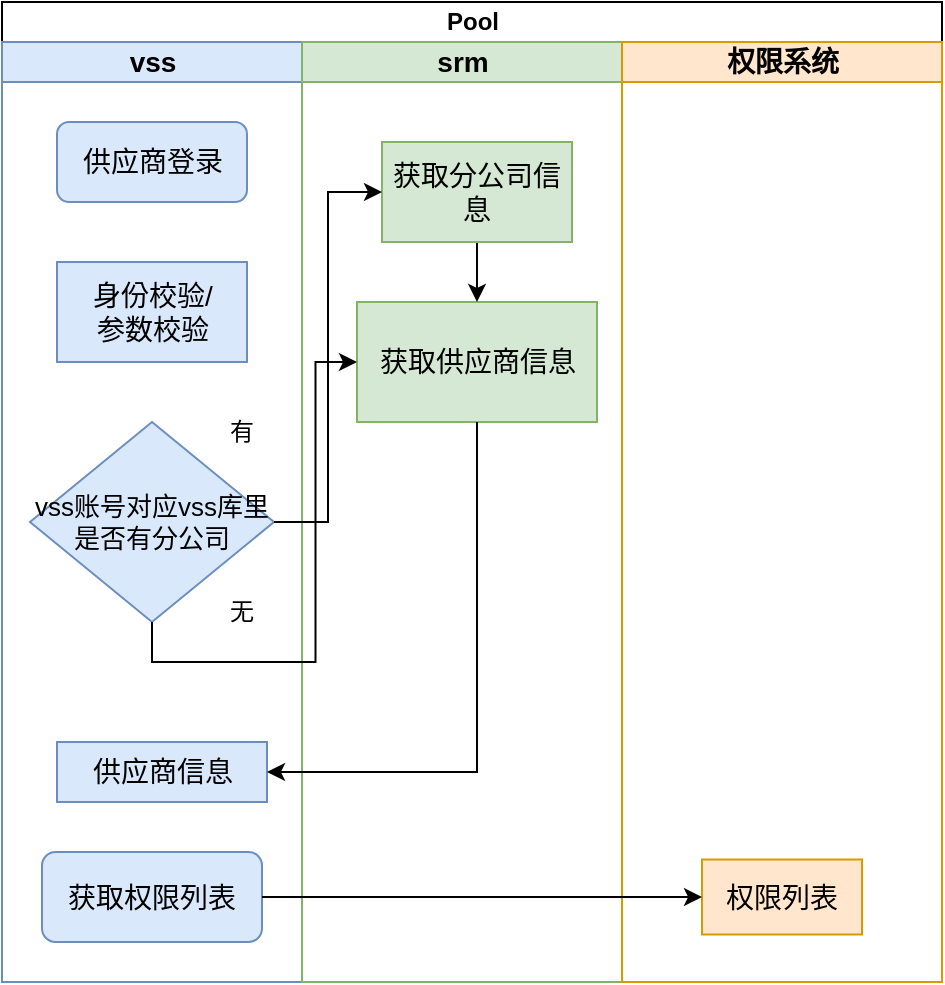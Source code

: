 <mxfile version="21.3.7" type="github">
  <diagram name="第 1 页" id="hKotlRG_EhDGlzBCMVON">
    <mxGraphModel dx="1149" dy="645" grid="1" gridSize="10" guides="1" tooltips="1" connect="1" arrows="1" fold="1" page="1" pageScale="1" pageWidth="827" pageHeight="1169" math="0" shadow="0">
      <root>
        <mxCell id="0" />
        <mxCell id="1" parent="0" />
        <mxCell id="Xdsy7XZofjhry8KeQ4Lq-1" value="Pool" style="swimlane;childLayout=stackLayout;resizeParent=1;resizeParentMax=0;startSize=20;html=1;" vertex="1" parent="1">
          <mxGeometry x="190.0" y="160" width="470" height="490" as="geometry" />
        </mxCell>
        <mxCell id="Xdsy7XZofjhry8KeQ4Lq-2" value="&lt;font style=&quot;font-size: 14px;&quot;&gt;vss&lt;/font&gt;" style="swimlane;startSize=20;html=1;fillColor=#dae8fc;strokeColor=#6c8ebf;" vertex="1" parent="Xdsy7XZofjhry8KeQ4Lq-1">
          <mxGeometry y="20" width="150" height="470" as="geometry" />
        </mxCell>
        <mxCell id="Xdsy7XZofjhry8KeQ4Lq-5" value="&lt;font style=&quot;font-size: 14px;&quot;&gt;供应商登录&lt;/font&gt;" style="rounded=1;whiteSpace=wrap;html=1;fillColor=#dae8fc;strokeColor=#6c8ebf;" vertex="1" parent="Xdsy7XZofjhry8KeQ4Lq-2">
          <mxGeometry x="27.5" y="40" width="95" height="40" as="geometry" />
        </mxCell>
        <mxCell id="Xdsy7XZofjhry8KeQ4Lq-6" value="&lt;font style=&quot;font-size: 14px;&quot;&gt;身份校验/&lt;br&gt;参数校验&lt;/font&gt;" style="rounded=0;whiteSpace=wrap;html=1;fillColor=#dae8fc;strokeColor=#6c8ebf;" vertex="1" parent="Xdsy7XZofjhry8KeQ4Lq-2">
          <mxGeometry x="27.5" y="110" width="95" height="50" as="geometry" />
        </mxCell>
        <mxCell id="Xdsy7XZofjhry8KeQ4Lq-8" value="&lt;font style=&quot;font-size: 13px;&quot;&gt;vss账号对应vss库里是否有分公司&lt;/font&gt;" style="rhombus;whiteSpace=wrap;html=1;fillColor=#dae8fc;strokeColor=#6c8ebf;" vertex="1" parent="Xdsy7XZofjhry8KeQ4Lq-2">
          <mxGeometry x="14" y="190" width="122" height="100" as="geometry" />
        </mxCell>
        <mxCell id="Xdsy7XZofjhry8KeQ4Lq-13" value="有" style="text;html=1;strokeColor=none;fillColor=none;align=center;verticalAlign=middle;whiteSpace=wrap;rounded=0;" vertex="1" parent="Xdsy7XZofjhry8KeQ4Lq-2">
          <mxGeometry x="90.0" y="180" width="60" height="30" as="geometry" />
        </mxCell>
        <mxCell id="Xdsy7XZofjhry8KeQ4Lq-19" value="无" style="text;html=1;strokeColor=none;fillColor=none;align=center;verticalAlign=middle;whiteSpace=wrap;rounded=0;" vertex="1" parent="Xdsy7XZofjhry8KeQ4Lq-2">
          <mxGeometry x="90.0" y="270" width="60" height="30" as="geometry" />
        </mxCell>
        <mxCell id="Xdsy7XZofjhry8KeQ4Lq-21" value="&lt;font style=&quot;font-size: 14px;&quot;&gt;供应商信息&lt;/font&gt;" style="rounded=0;whiteSpace=wrap;html=1;fillColor=#dae8fc;strokeColor=#6c8ebf;" vertex="1" parent="Xdsy7XZofjhry8KeQ4Lq-2">
          <mxGeometry x="27.5" y="350" width="105" height="30" as="geometry" />
        </mxCell>
        <mxCell id="Xdsy7XZofjhry8KeQ4Lq-23" value="&lt;font style=&quot;font-size: 14px;&quot;&gt;获取权限列表&lt;/font&gt;" style="rounded=1;whiteSpace=wrap;html=1;fillColor=#dae8fc;strokeColor=#6c8ebf;" vertex="1" parent="Xdsy7XZofjhry8KeQ4Lq-2">
          <mxGeometry x="20" y="405" width="110" height="45" as="geometry" />
        </mxCell>
        <mxCell id="Xdsy7XZofjhry8KeQ4Lq-3" value="&lt;font style=&quot;font-size: 14px;&quot;&gt;srm&lt;/font&gt;" style="swimlane;startSize=20;html=1;fillColor=#d5e8d4;strokeColor=#82b366;" vertex="1" parent="Xdsy7XZofjhry8KeQ4Lq-1">
          <mxGeometry x="150" y="20" width="160" height="470" as="geometry" />
        </mxCell>
        <mxCell id="Xdsy7XZofjhry8KeQ4Lq-9" value="&lt;font style=&quot;font-size: 14px;&quot;&gt;获取供应商信息&lt;/font&gt;" style="rounded=0;whiteSpace=wrap;html=1;fillColor=#d5e8d4;strokeColor=#82b366;" vertex="1" parent="Xdsy7XZofjhry8KeQ4Lq-3">
          <mxGeometry x="27.5" y="130" width="120" height="60" as="geometry" />
        </mxCell>
        <mxCell id="Xdsy7XZofjhry8KeQ4Lq-20" style="edgeStyle=orthogonalEdgeStyle;rounded=0;orthogonalLoop=1;jettySize=auto;html=1;exitX=0.5;exitY=1;exitDx=0;exitDy=0;entryX=0.5;entryY=0;entryDx=0;entryDy=0;" edge="1" parent="Xdsy7XZofjhry8KeQ4Lq-3" source="Xdsy7XZofjhry8KeQ4Lq-10" target="Xdsy7XZofjhry8KeQ4Lq-9">
          <mxGeometry relative="1" as="geometry" />
        </mxCell>
        <mxCell id="Xdsy7XZofjhry8KeQ4Lq-10" value="&lt;span style=&quot;font-size: 14px;&quot;&gt;获取分公司信息&lt;/span&gt;" style="rounded=0;whiteSpace=wrap;html=1;fillColor=#d5e8d4;strokeColor=#82b366;" vertex="1" parent="Xdsy7XZofjhry8KeQ4Lq-3">
          <mxGeometry x="40" y="50" width="95" height="50" as="geometry" />
        </mxCell>
        <mxCell id="Xdsy7XZofjhry8KeQ4Lq-4" value="&lt;span style=&quot;font-size: 14px;&quot;&gt;权限系统&lt;/span&gt;" style="swimlane;startSize=20;html=1;fillColor=#ffe6cc;strokeColor=#d79b00;" vertex="1" parent="Xdsy7XZofjhry8KeQ4Lq-1">
          <mxGeometry x="310" y="20" width="160" height="470" as="geometry" />
        </mxCell>
        <mxCell id="Xdsy7XZofjhry8KeQ4Lq-24" value="&lt;span style=&quot;font-size: 14px;&quot;&gt;权限列表&lt;/span&gt;" style="rounded=0;whiteSpace=wrap;html=1;fillColor=#ffe6cc;strokeColor=#d79b00;" vertex="1" parent="Xdsy7XZofjhry8KeQ4Lq-4">
          <mxGeometry x="40" y="408.75" width="80" height="37.5" as="geometry" />
        </mxCell>
        <mxCell id="Xdsy7XZofjhry8KeQ4Lq-11" style="edgeStyle=orthogonalEdgeStyle;rounded=0;orthogonalLoop=1;jettySize=auto;html=1;exitX=1;exitY=0.5;exitDx=0;exitDy=0;entryX=0;entryY=0.5;entryDx=0;entryDy=0;" edge="1" parent="Xdsy7XZofjhry8KeQ4Lq-1" source="Xdsy7XZofjhry8KeQ4Lq-8" target="Xdsy7XZofjhry8KeQ4Lq-10">
          <mxGeometry relative="1" as="geometry" />
        </mxCell>
        <mxCell id="Xdsy7XZofjhry8KeQ4Lq-12" style="edgeStyle=orthogonalEdgeStyle;rounded=0;orthogonalLoop=1;jettySize=auto;html=1;exitX=0.5;exitY=1;exitDx=0;exitDy=0;entryX=0;entryY=0.5;entryDx=0;entryDy=0;" edge="1" parent="Xdsy7XZofjhry8KeQ4Lq-1" source="Xdsy7XZofjhry8KeQ4Lq-8" target="Xdsy7XZofjhry8KeQ4Lq-9">
          <mxGeometry relative="1" as="geometry" />
        </mxCell>
        <mxCell id="Xdsy7XZofjhry8KeQ4Lq-22" style="edgeStyle=orthogonalEdgeStyle;rounded=0;orthogonalLoop=1;jettySize=auto;html=1;exitX=0.5;exitY=1;exitDx=0;exitDy=0;entryX=1;entryY=0.5;entryDx=0;entryDy=0;" edge="1" parent="Xdsy7XZofjhry8KeQ4Lq-1" source="Xdsy7XZofjhry8KeQ4Lq-9" target="Xdsy7XZofjhry8KeQ4Lq-21">
          <mxGeometry relative="1" as="geometry" />
        </mxCell>
        <mxCell id="Xdsy7XZofjhry8KeQ4Lq-25" style="edgeStyle=orthogonalEdgeStyle;rounded=0;orthogonalLoop=1;jettySize=auto;html=1;exitX=1;exitY=0.5;exitDx=0;exitDy=0;" edge="1" parent="Xdsy7XZofjhry8KeQ4Lq-1" source="Xdsy7XZofjhry8KeQ4Lq-23" target="Xdsy7XZofjhry8KeQ4Lq-24">
          <mxGeometry relative="1" as="geometry" />
        </mxCell>
      </root>
    </mxGraphModel>
  </diagram>
</mxfile>
